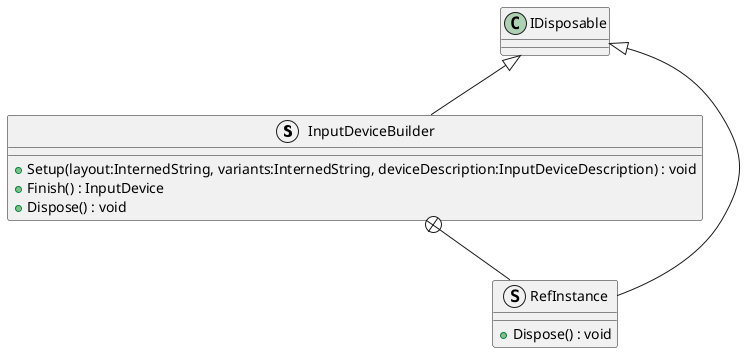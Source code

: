@startuml
struct InputDeviceBuilder {
    + Setup(layout:InternedString, variants:InternedString, deviceDescription:InputDeviceDescription) : void
    + Finish() : InputDevice
    + Dispose() : void
}
struct RefInstance {
    + Dispose() : void
}
IDisposable <|-- InputDeviceBuilder
InputDeviceBuilder +-- RefInstance
IDisposable <|-- RefInstance
@enduml
